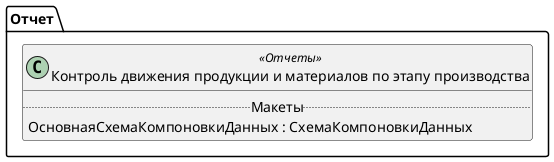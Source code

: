 ﻿@startuml КонтрольДвиженияПродукцииИМатериаловПоЭтапуПроизводства
'!include templates.wsd
'..\include templates.wsd
class Отчет.КонтрольДвиженияПродукцииИМатериаловПоЭтапуПроизводства as "Контроль движения продукции и материалов по этапу производства" <<Отчеты>>
{
..Макеты..
ОсновнаяСхемаКомпоновкиДанных : СхемаКомпоновкиДанных
}
@enduml
